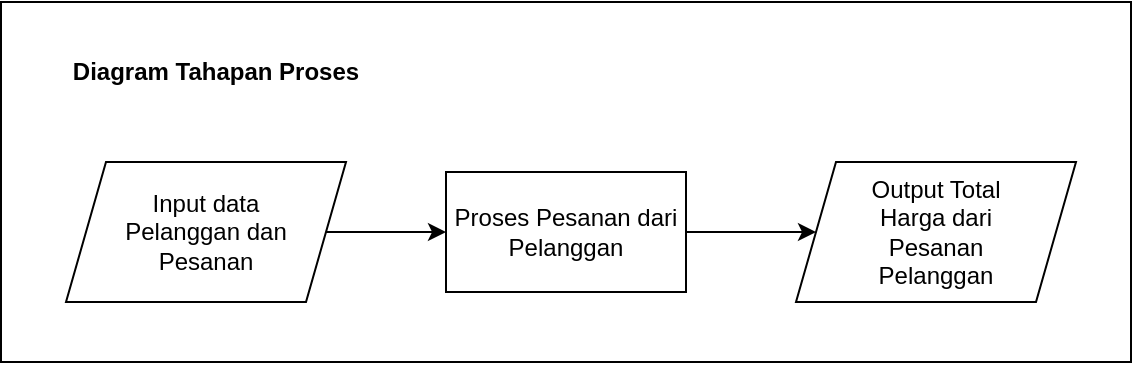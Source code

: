 <mxfile version="20.2.3" type="github" pages="2">
  <diagram id="tTigGA-XJ7bxi7ZIbUsh" name="diagram-tahapan-proses">
    <mxGraphModel dx="1038" dy="617" grid="1" gridSize="10" guides="1" tooltips="1" connect="1" arrows="1" fold="1" page="1" pageScale="1" pageWidth="850" pageHeight="1100" math="0" shadow="0">
      <root>
        <mxCell id="0" />
        <mxCell id="1" parent="0" />
        <mxCell id="vmtylUtflAWuUQ17WDQw-1" value="" style="rounded=0;whiteSpace=wrap;html=1;" vertex="1" parent="1">
          <mxGeometry x="27.5" y="20" width="565" height="180" as="geometry" />
        </mxCell>
        <mxCell id="vmtylUtflAWuUQ17WDQw-4" value="" style="edgeStyle=orthogonalEdgeStyle;rounded=0;orthogonalLoop=1;jettySize=auto;html=1;" edge="1" parent="1" source="vmtylUtflAWuUQ17WDQw-2" target="vmtylUtflAWuUQ17WDQw-3">
          <mxGeometry relative="1" as="geometry" />
        </mxCell>
        <mxCell id="vmtylUtflAWuUQ17WDQw-2" value="Input data &lt;br&gt;Pelanggan dan &lt;br&gt;Pesanan" style="shape=parallelogram;perimeter=parallelogramPerimeter;whiteSpace=wrap;html=1;fixedSize=1;" vertex="1" parent="1">
          <mxGeometry x="60" y="100" width="140" height="70" as="geometry" />
        </mxCell>
        <mxCell id="vmtylUtflAWuUQ17WDQw-6" value="" style="edgeStyle=orthogonalEdgeStyle;rounded=0;orthogonalLoop=1;jettySize=auto;html=1;" edge="1" parent="1" source="vmtylUtflAWuUQ17WDQw-3" target="vmtylUtflAWuUQ17WDQw-5">
          <mxGeometry relative="1" as="geometry" />
        </mxCell>
        <mxCell id="vmtylUtflAWuUQ17WDQw-3" value="Proses Pesanan dari Pelanggan" style="whiteSpace=wrap;html=1;" vertex="1" parent="1">
          <mxGeometry x="250" y="105" width="120" height="60" as="geometry" />
        </mxCell>
        <mxCell id="vmtylUtflAWuUQ17WDQw-5" value="Output Total &lt;br&gt;Harga dari &lt;br&gt;Pesanan &lt;br&gt;Pelanggan" style="shape=parallelogram;perimeter=parallelogramPerimeter;whiteSpace=wrap;html=1;fixedSize=1;" vertex="1" parent="1">
          <mxGeometry x="425" y="100" width="140" height="70" as="geometry" />
        </mxCell>
        <mxCell id="vmtylUtflAWuUQ17WDQw-11" value="Diagram Tahapan Proses" style="text;html=1;strokeColor=none;fillColor=none;align=center;verticalAlign=middle;whiteSpace=wrap;rounded=0;fontStyle=1" vertex="1" parent="1">
          <mxGeometry x="60" y="40" width="150" height="30" as="geometry" />
        </mxCell>
      </root>
    </mxGraphModel>
  </diagram>
  <diagram id="KCH69LmMVSPXvPtqL5Fp" name="flowchart-program">
    <mxGraphModel dx="1730" dy="2128" grid="1" gridSize="10" guides="1" tooltips="1" connect="1" arrows="1" fold="1" page="1" pageScale="1" pageWidth="850" pageHeight="1100" math="0" shadow="0">
      <root>
        <mxCell id="0" />
        <mxCell id="1" parent="0" />
        <mxCell id="7wn6HcvWSoxvA6m-6nlG-73" value="" style="rounded=0;whiteSpace=wrap;html=1;strokeWidth=1;" vertex="1" parent="1">
          <mxGeometry y="-30" width="870" height="1130" as="geometry" />
        </mxCell>
        <mxCell id="7wn6HcvWSoxvA6m-6nlG-3" value="" style="edgeStyle=orthogonalEdgeStyle;rounded=0;orthogonalLoop=1;jettySize=auto;html=1;" edge="1" parent="1" source="7wn6HcvWSoxvA6m-6nlG-1" target="7wn6HcvWSoxvA6m-6nlG-2">
          <mxGeometry relative="1" as="geometry" />
        </mxCell>
        <mxCell id="7wn6HcvWSoxvA6m-6nlG-1" value="Mulai" style="ellipse;whiteSpace=wrap;html=1;" vertex="1" parent="1">
          <mxGeometry x="15" y="300" width="120" height="80" as="geometry" />
        </mxCell>
        <mxCell id="7wn6HcvWSoxvA6m-6nlG-5" value="" style="edgeStyle=orthogonalEdgeStyle;rounded=0;orthogonalLoop=1;jettySize=auto;html=1;" edge="1" parent="1" source="7wn6HcvWSoxvA6m-6nlG-2" target="7wn6HcvWSoxvA6m-6nlG-4">
          <mxGeometry relative="1" as="geometry" />
        </mxCell>
        <mxCell id="7wn6HcvWSoxvA6m-6nlG-55" value="Ya" style="edgeLabel;html=1;align=center;verticalAlign=middle;resizable=0;points=[];" vertex="1" connectable="0" parent="7wn6HcvWSoxvA6m-6nlG-5">
          <mxGeometry x="-0.328" relative="1" as="geometry">
            <mxPoint as="offset" />
          </mxGeometry>
        </mxCell>
        <mxCell id="7wn6HcvWSoxvA6m-6nlG-7" value="" style="edgeStyle=orthogonalEdgeStyle;rounded=0;orthogonalLoop=1;jettySize=auto;html=1;" edge="1" parent="1" source="7wn6HcvWSoxvA6m-6nlG-2" target="7wn6HcvWSoxvA6m-6nlG-6">
          <mxGeometry relative="1" as="geometry" />
        </mxCell>
        <mxCell id="7wn6HcvWSoxvA6m-6nlG-56" value="Tidak" style="edgeLabel;html=1;align=center;verticalAlign=middle;resizable=0;points=[];" vertex="1" connectable="0" parent="7wn6HcvWSoxvA6m-6nlG-7">
          <mxGeometry x="-0.336" y="-2" relative="1" as="geometry">
            <mxPoint as="offset" />
          </mxGeometry>
        </mxCell>
        <mxCell id="7wn6HcvWSoxvA6m-6nlG-2" value="Pelanggan &lt;br&gt;Baru" style="rhombus;whiteSpace=wrap;html=1;" vertex="1" parent="1">
          <mxGeometry x="170" y="295" width="90" height="90" as="geometry" />
        </mxCell>
        <mxCell id="7wn6HcvWSoxvA6m-6nlG-9" value="" style="edgeStyle=orthogonalEdgeStyle;rounded=0;orthogonalLoop=1;jettySize=auto;html=1;" edge="1" parent="1" source="7wn6HcvWSoxvA6m-6nlG-4" target="7wn6HcvWSoxvA6m-6nlG-8">
          <mxGeometry relative="1" as="geometry" />
        </mxCell>
        <mxCell id="7wn6HcvWSoxvA6m-6nlG-4" value="Jumlah Pelanggan(M) +=1" style="whiteSpace=wrap;html=1;" vertex="1" parent="1">
          <mxGeometry x="305" y="310" width="140" height="60" as="geometry" />
        </mxCell>
        <mxCell id="7wn6HcvWSoxvA6m-6nlG-6" value="Selesai" style="ellipse;whiteSpace=wrap;html=1;" vertex="1" parent="1">
          <mxGeometry x="155" y="475" width="120" height="60" as="geometry" />
        </mxCell>
        <mxCell id="7wn6HcvWSoxvA6m-6nlG-11" value="" style="edgeStyle=orthogonalEdgeStyle;rounded=0;orthogonalLoop=1;jettySize=auto;html=1;" edge="1" parent="1" source="7wn6HcvWSoxvA6m-6nlG-8" target="7wn6HcvWSoxvA6m-6nlG-10">
          <mxGeometry relative="1" as="geometry" />
        </mxCell>
        <mxCell id="7wn6HcvWSoxvA6m-6nlG-8" value="Output &lt;br&gt;&quot;Selamat datang pelanggan Ke-M&quot;" style="shape=parallelogram;perimeter=parallelogramPerimeter;whiteSpace=wrap;html=1;fixedSize=1;" vertex="1" parent="1">
          <mxGeometry x="305" y="420" width="140" height="60" as="geometry" />
        </mxCell>
        <mxCell id="7wn6HcvWSoxvA6m-6nlG-15" value="" style="edgeStyle=orthogonalEdgeStyle;rounded=0;orthogonalLoop=1;jettySize=auto;html=1;" edge="1" parent="1" source="7wn6HcvWSoxvA6m-6nlG-10" target="7wn6HcvWSoxvA6m-6nlG-14">
          <mxGeometry relative="1" as="geometry" />
        </mxCell>
        <mxCell id="7wn6HcvWSoxvA6m-6nlG-10" value="Total Pesananan (N)&lt;br&gt;= 0" style="whiteSpace=wrap;html=1;" vertex="1" parent="1">
          <mxGeometry x="455" y="310" width="120" height="60" as="geometry" />
        </mxCell>
        <mxCell id="7wn6HcvWSoxvA6m-6nlG-42" value="" style="edgeStyle=orthogonalEdgeStyle;rounded=0;orthogonalLoop=1;jettySize=auto;html=1;endArrow=classic;endFill=1;" edge="1" parent="1" source="7wn6HcvWSoxvA6m-6nlG-14" target="7wn6HcvWSoxvA6m-6nlG-41">
          <mxGeometry relative="1" as="geometry" />
        </mxCell>
        <mxCell id="7wn6HcvWSoxvA6m-6nlG-60" value="Tidak" style="edgeLabel;html=1;align=center;verticalAlign=middle;resizable=0;points=[];" vertex="1" connectable="0" parent="7wn6HcvWSoxvA6m-6nlG-42">
          <mxGeometry x="-0.223" relative="1" as="geometry">
            <mxPoint y="-5" as="offset" />
          </mxGeometry>
        </mxCell>
        <mxCell id="7wn6HcvWSoxvA6m-6nlG-58" style="edgeStyle=orthogonalEdgeStyle;rounded=0;orthogonalLoop=1;jettySize=auto;html=1;endArrow=classic;endFill=1;" edge="1" parent="1" source="7wn6HcvWSoxvA6m-6nlG-14" target="7wn6HcvWSoxvA6m-6nlG-17">
          <mxGeometry relative="1" as="geometry" />
        </mxCell>
        <mxCell id="7wn6HcvWSoxvA6m-6nlG-59" value="Ya" style="edgeLabel;html=1;align=center;verticalAlign=middle;resizable=0;points=[];" vertex="1" connectable="0" parent="7wn6HcvWSoxvA6m-6nlG-58">
          <mxGeometry x="0.673" relative="1" as="geometry">
            <mxPoint y="-18" as="offset" />
          </mxGeometry>
        </mxCell>
        <mxCell id="7wn6HcvWSoxvA6m-6nlG-14" value="Pesan" style="rhombus;whiteSpace=wrap;html=1;" vertex="1" parent="1">
          <mxGeometry x="605" y="300" width="80" height="80" as="geometry" />
        </mxCell>
        <mxCell id="7wn6HcvWSoxvA6m-6nlG-20" value="" style="edgeStyle=orthogonalEdgeStyle;rounded=0;orthogonalLoop=1;jettySize=auto;html=1;entryX=0;entryY=0.5;entryDx=0;entryDy=0;" edge="1" parent="1" source="7wn6HcvWSoxvA6m-6nlG-17" target="7wn6HcvWSoxvA6m-6nlG-68">
          <mxGeometry relative="1" as="geometry" />
        </mxCell>
        <mxCell id="7wn6HcvWSoxvA6m-6nlG-17" value="Tambah Pesanan&lt;br&gt;N += 1" style="whiteSpace=wrap;html=1;" vertex="1" parent="1">
          <mxGeometry x="585" y="425" width="120" height="50" as="geometry" />
        </mxCell>
        <mxCell id="7wn6HcvWSoxvA6m-6nlG-22" value="" style="edgeStyle=orthogonalEdgeStyle;rounded=0;orthogonalLoop=1;jettySize=auto;html=1;" edge="1" parent="1" source="7wn6HcvWSoxvA6m-6nlG-19" target="7wn6HcvWSoxvA6m-6nlG-21">
          <mxGeometry relative="1" as="geometry" />
        </mxCell>
        <mxCell id="7wn6HcvWSoxvA6m-6nlG-19" value="Input &lt;br&gt;Kode Pesanan" style="shape=parallelogram;perimeter=parallelogramPerimeter;whiteSpace=wrap;html=1;fixedSize=1;" vertex="1" parent="1">
          <mxGeometry x="145" y="710" width="120" height="60" as="geometry" />
        </mxCell>
        <mxCell id="7wn6HcvWSoxvA6m-6nlG-24" value="" style="edgeStyle=orthogonalEdgeStyle;rounded=0;orthogonalLoop=1;jettySize=auto;html=1;" edge="1" parent="1" source="7wn6HcvWSoxvA6m-6nlG-21" target="7wn6HcvWSoxvA6m-6nlG-23">
          <mxGeometry relative="1" as="geometry" />
        </mxCell>
        <mxCell id="7wn6HcvWSoxvA6m-6nlG-28" value="" style="edgeStyle=orthogonalEdgeStyle;rounded=0;orthogonalLoop=1;jettySize=auto;html=1;" edge="1" parent="1" source="7wn6HcvWSoxvA6m-6nlG-21" target="7wn6HcvWSoxvA6m-6nlG-27">
          <mxGeometry relative="1" as="geometry" />
        </mxCell>
        <mxCell id="7wn6HcvWSoxvA6m-6nlG-21" value="Kode = 1" style="rhombus;whiteSpace=wrap;html=1;" vertex="1" parent="1">
          <mxGeometry x="315" y="780" width="80" height="80" as="geometry" />
        </mxCell>
        <mxCell id="7wn6HcvWSoxvA6m-6nlG-26" value="" style="edgeStyle=orthogonalEdgeStyle;rounded=0;orthogonalLoop=1;jettySize=auto;html=1;" edge="1" parent="1" source="7wn6HcvWSoxvA6m-6nlG-23" target="7wn6HcvWSoxvA6m-6nlG-25">
          <mxGeometry relative="1" as="geometry" />
        </mxCell>
        <mxCell id="7wn6HcvWSoxvA6m-6nlG-30" value="" style="edgeStyle=orthogonalEdgeStyle;rounded=0;orthogonalLoop=1;jettySize=auto;html=1;" edge="1" parent="1" source="7wn6HcvWSoxvA6m-6nlG-23" target="7wn6HcvWSoxvA6m-6nlG-29">
          <mxGeometry relative="1" as="geometry" />
        </mxCell>
        <mxCell id="7wn6HcvWSoxvA6m-6nlG-23" value="Kode = 2" style="rhombus;whiteSpace=wrap;html=1;" vertex="1" parent="1">
          <mxGeometry x="455" y="780" width="80" height="80" as="geometry" />
        </mxCell>
        <mxCell id="7wn6HcvWSoxvA6m-6nlG-32" value="" style="edgeStyle=orthogonalEdgeStyle;rounded=0;orthogonalLoop=1;jettySize=auto;html=1;" edge="1" parent="1" source="7wn6HcvWSoxvA6m-6nlG-25" target="7wn6HcvWSoxvA6m-6nlG-31">
          <mxGeometry relative="1" as="geometry" />
        </mxCell>
        <mxCell id="7wn6HcvWSoxvA6m-6nlG-25" value="Kode = 3" style="rhombus;whiteSpace=wrap;html=1;" vertex="1" parent="1">
          <mxGeometry x="615" y="780" width="80" height="80" as="geometry" />
        </mxCell>
        <mxCell id="7wn6HcvWSoxvA6m-6nlG-35" style="edgeStyle=orthogonalEdgeStyle;rounded=0;orthogonalLoop=1;jettySize=auto;html=1;entryX=1;entryY=0.5;entryDx=0;entryDy=0;exitX=0.5;exitY=1;exitDx=0;exitDy=0;" edge="1" parent="1" source="7wn6HcvWSoxvA6m-6nlG-27" target="7wn6HcvWSoxvA6m-6nlG-43">
          <mxGeometry relative="1" as="geometry">
            <mxPoint x="215" y="630" as="targetPoint" />
            <Array as="points">
              <mxPoint x="355" y="1060" />
              <mxPoint x="755" y="1060" />
              <mxPoint x="755" y="630" />
            </Array>
          </mxGeometry>
        </mxCell>
        <mxCell id="7wn6HcvWSoxvA6m-6nlG-27" value="Menu[N] =&lt;br&gt;&#39;Nasi Goreng&#39;&lt;br&gt;&lt;br&gt;Harga[N] =&amp;nbsp;&lt;br&gt;&#39;20000&#39;" style="whiteSpace=wrap;html=1;" vertex="1" parent="1">
          <mxGeometry x="295" y="920" width="120" height="90" as="geometry" />
        </mxCell>
        <mxCell id="7wn6HcvWSoxvA6m-6nlG-37" style="edgeStyle=orthogonalEdgeStyle;rounded=0;orthogonalLoop=1;jettySize=auto;html=1;endArrow=oval;endFill=1;" edge="1" parent="1" source="7wn6HcvWSoxvA6m-6nlG-29">
          <mxGeometry relative="1" as="geometry">
            <mxPoint x="495" y="1060" as="targetPoint" />
          </mxGeometry>
        </mxCell>
        <mxCell id="7wn6HcvWSoxvA6m-6nlG-29" value="Menu[N] =&lt;br&gt;&#39;Mie Goreng&#39;&lt;br&gt;&lt;br&gt;Harga[N] =&amp;nbsp;&lt;br&gt;&#39;15000&#39;" style="whiteSpace=wrap;html=1;" vertex="1" parent="1">
          <mxGeometry x="435" y="920" width="120" height="90" as="geometry" />
        </mxCell>
        <mxCell id="7wn6HcvWSoxvA6m-6nlG-38" style="edgeStyle=orthogonalEdgeStyle;rounded=0;orthogonalLoop=1;jettySize=auto;html=1;endArrow=oval;endFill=1;" edge="1" parent="1" source="7wn6HcvWSoxvA6m-6nlG-31">
          <mxGeometry relative="1" as="geometry">
            <mxPoint x="655" y="1060" as="targetPoint" />
          </mxGeometry>
        </mxCell>
        <mxCell id="7wn6HcvWSoxvA6m-6nlG-31" value="Menu[N] =&lt;br&gt;&#39;Ayam Geprek&#39;&lt;br&gt;&lt;br&gt;Harga[N] =&amp;nbsp;&lt;br&gt;&#39;30000&#39;" style="whiteSpace=wrap;html=1;" vertex="1" parent="1">
          <mxGeometry x="595" y="920" width="120" height="90" as="geometry" />
        </mxCell>
        <mxCell id="7wn6HcvWSoxvA6m-6nlG-49" value="" style="edgeStyle=orthogonalEdgeStyle;rounded=0;orthogonalLoop=1;jettySize=auto;html=1;endArrow=classic;endFill=1;" edge="1" parent="1" source="7wn6HcvWSoxvA6m-6nlG-41" target="7wn6HcvWSoxvA6m-6nlG-48">
          <mxGeometry relative="1" as="geometry" />
        </mxCell>
        <mxCell id="7wn6HcvWSoxvA6m-6nlG-53" value="" style="edgeStyle=orthogonalEdgeStyle;rounded=0;orthogonalLoop=1;jettySize=auto;html=1;endArrow=classic;endFill=1;" edge="1" parent="1" source="7wn6HcvWSoxvA6m-6nlG-41" target="7wn6HcvWSoxvA6m-6nlG-52">
          <mxGeometry relative="1" as="geometry" />
        </mxCell>
        <mxCell id="7wn6HcvWSoxvA6m-6nlG-41" value="Perulangan i (1 - N)" style="whiteSpace=wrap;html=1;" vertex="1" parent="1">
          <mxGeometry x="585" y="150" width="120" height="60" as="geometry" />
        </mxCell>
        <mxCell id="7wn6HcvWSoxvA6m-6nlG-44" style="edgeStyle=orthogonalEdgeStyle;rounded=0;orthogonalLoop=1;jettySize=auto;html=1;endArrow=classic;endFill=1;entryX=1;entryY=0.5;entryDx=0;entryDy=0;" edge="1" parent="1" source="7wn6HcvWSoxvA6m-6nlG-43" target="7wn6HcvWSoxvA6m-6nlG-65">
          <mxGeometry relative="1" as="geometry" />
        </mxCell>
        <mxCell id="7wn6HcvWSoxvA6m-6nlG-43" value="Total Harga&lt;br&gt;= Jumlah Pesanan * Harga Menu" style="rounded=0;whiteSpace=wrap;html=1;" vertex="1" parent="1">
          <mxGeometry x="165" y="600" width="120" height="60" as="geometry" />
        </mxCell>
        <mxCell id="7wn6HcvWSoxvA6m-6nlG-71" style="edgeStyle=orthogonalEdgeStyle;rounded=0;orthogonalLoop=1;jettySize=auto;html=1;entryX=1;entryY=0.5;entryDx=0;entryDy=0;endArrow=classic;endFill=1;" edge="1" parent="1" source="7wn6HcvWSoxvA6m-6nlG-48" target="7wn6HcvWSoxvA6m-6nlG-41">
          <mxGeometry relative="1" as="geometry">
            <Array as="points">
              <mxPoint x="835" y="40" />
              <mxPoint x="835" y="180" />
            </Array>
          </mxGeometry>
        </mxCell>
        <mxCell id="7wn6HcvWSoxvA6m-6nlG-48" value="Output &lt;br&gt;Menu[i], Harga [i], JumlahPesanan[i], TotalHargaMenu[i]&amp;nbsp;" style="shape=parallelogram;perimeter=parallelogramPerimeter;whiteSpace=wrap;html=1;fixedSize=1;" vertex="1" parent="1">
          <mxGeometry x="475" y="10" width="340" height="60" as="geometry" />
        </mxCell>
        <mxCell id="7wn6HcvWSoxvA6m-6nlG-54" style="edgeStyle=orthogonalEdgeStyle;rounded=0;orthogonalLoop=1;jettySize=auto;html=1;entryX=0.5;entryY=0;entryDx=0;entryDy=0;endArrow=classic;endFill=1;" edge="1" parent="1" source="7wn6HcvWSoxvA6m-6nlG-52" target="7wn6HcvWSoxvA6m-6nlG-2">
          <mxGeometry relative="1" as="geometry" />
        </mxCell>
        <mxCell id="7wn6HcvWSoxvA6m-6nlG-52" value="Output&lt;br&gt;Total Harga Pesanan Pelanggan" style="shape=parallelogram;perimeter=parallelogramPerimeter;whiteSpace=wrap;html=1;fixedSize=1;" vertex="1" parent="1">
          <mxGeometry x="275" y="150" width="170" height="60" as="geometry" />
        </mxCell>
        <mxCell id="7wn6HcvWSoxvA6m-6nlG-65" value="&lt;b&gt;B&lt;/b&gt;" style="ellipse;whiteSpace=wrap;html=1;aspect=fixed;" vertex="1" parent="1">
          <mxGeometry x="95" y="610" width="40" height="40" as="geometry" />
        </mxCell>
        <mxCell id="7wn6HcvWSoxvA6m-6nlG-67" style="edgeStyle=orthogonalEdgeStyle;rounded=0;orthogonalLoop=1;jettySize=auto;html=1;entryX=1;entryY=0.5;entryDx=0;entryDy=0;endArrow=classic;endFill=1;" edge="1" parent="1" source="7wn6HcvWSoxvA6m-6nlG-66" target="7wn6HcvWSoxvA6m-6nlG-14">
          <mxGeometry relative="1" as="geometry" />
        </mxCell>
        <mxCell id="7wn6HcvWSoxvA6m-6nlG-66" value="&lt;b&gt;B&lt;/b&gt;" style="ellipse;whiteSpace=wrap;html=1;aspect=fixed;" vertex="1" parent="1">
          <mxGeometry x="755" y="320" width="40" height="40" as="geometry" />
        </mxCell>
        <mxCell id="7wn6HcvWSoxvA6m-6nlG-68" value="&lt;b&gt;A&lt;br&gt;&lt;/b&gt;" style="ellipse;whiteSpace=wrap;html=1;aspect=fixed;" vertex="1" parent="1">
          <mxGeometry x="755" y="430" width="40" height="40" as="geometry" />
        </mxCell>
        <mxCell id="7wn6HcvWSoxvA6m-6nlG-70" style="edgeStyle=orthogonalEdgeStyle;rounded=0;orthogonalLoop=1;jettySize=auto;html=1;entryX=0;entryY=0.5;entryDx=0;entryDy=0;endArrow=classic;endFill=1;" edge="1" parent="1" source="7wn6HcvWSoxvA6m-6nlG-69" target="7wn6HcvWSoxvA6m-6nlG-19">
          <mxGeometry relative="1" as="geometry" />
        </mxCell>
        <mxCell id="7wn6HcvWSoxvA6m-6nlG-69" value="&lt;b&gt;A&lt;/b&gt;" style="ellipse;whiteSpace=wrap;html=1;aspect=fixed;" vertex="1" parent="1">
          <mxGeometry x="95" y="720" width="40" height="40" as="geometry" />
        </mxCell>
      </root>
    </mxGraphModel>
  </diagram>
</mxfile>
